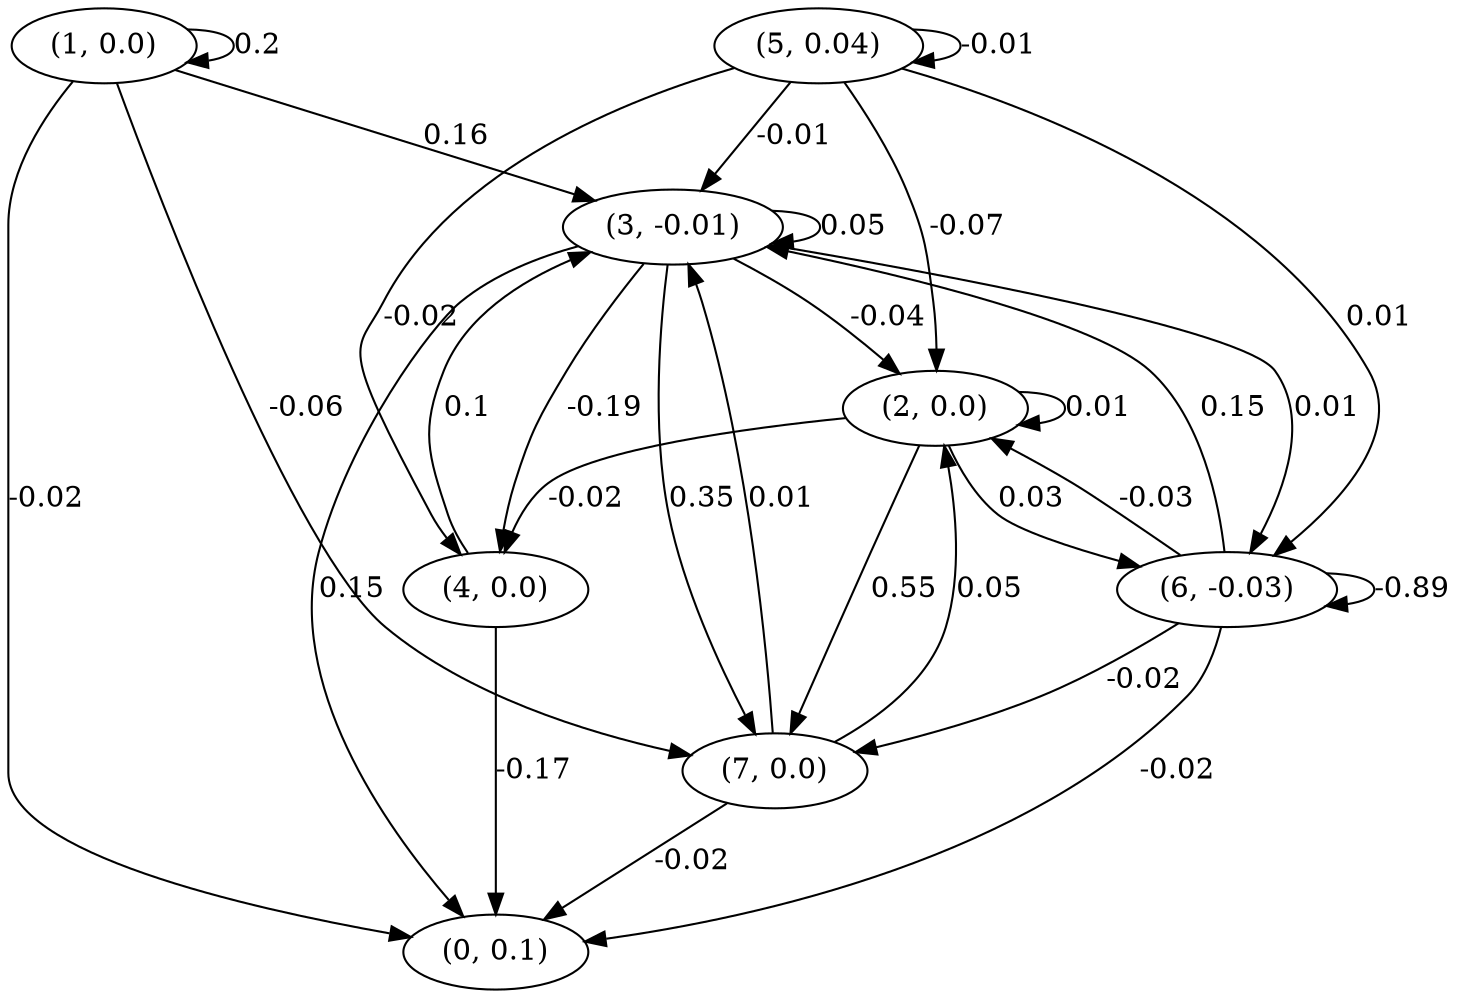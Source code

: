 digraph {
    0 [ label = "(0, 0.1)" ]
    1 [ label = "(1, 0.0)" ]
    2 [ label = "(2, 0.0)" ]
    3 [ label = "(3, -0.01)" ]
    4 [ label = "(4, 0.0)" ]
    5 [ label = "(5, 0.04)" ]
    6 [ label = "(6, -0.03)" ]
    7 [ label = "(7, 0.0)" ]
    1 -> 1 [ label = "0.2" ]
    2 -> 2 [ label = "0.01" ]
    3 -> 3 [ label = "0.05" ]
    5 -> 5 [ label = "-0.01" ]
    6 -> 6 [ label = "-0.89" ]
    1 -> 0 [ label = "-0.02" ]
    3 -> 0 [ label = "0.15" ]
    4 -> 0 [ label = "-0.17" ]
    6 -> 0 [ label = "-0.02" ]
    7 -> 0 [ label = "-0.02" ]
    3 -> 2 [ label = "-0.04" ]
    5 -> 2 [ label = "-0.07" ]
    6 -> 2 [ label = "-0.03" ]
    7 -> 2 [ label = "0.05" ]
    1 -> 3 [ label = "0.16" ]
    4 -> 3 [ label = "0.1" ]
    5 -> 3 [ label = "-0.01" ]
    6 -> 3 [ label = "0.15" ]
    7 -> 3 [ label = "0.01" ]
    2 -> 4 [ label = "-0.02" ]
    3 -> 4 [ label = "-0.19" ]
    5 -> 4 [ label = "-0.02" ]
    2 -> 6 [ label = "0.03" ]
    3 -> 6 [ label = "0.01" ]
    5 -> 6 [ label = "0.01" ]
    1 -> 7 [ label = "-0.06" ]
    2 -> 7 [ label = "0.55" ]
    3 -> 7 [ label = "0.35" ]
    6 -> 7 [ label = "-0.02" ]
}

